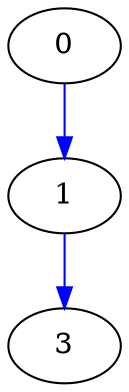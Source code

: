 digraph {
  0 [label="0", color=black];
  1 [label="1", color=black];
  0 -> 1 [label="", color=blue];
  3 [label="3", color=black];
  1 -> 3 [label="", color=blue];
}
